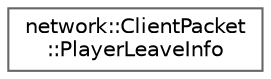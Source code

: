 digraph "Graphical Class Hierarchy"
{
 // LATEX_PDF_SIZE
  bgcolor="transparent";
  edge [fontname=Helvetica,fontsize=10,labelfontname=Helvetica,labelfontsize=10];
  node [fontname=Helvetica,fontsize=10,shape=box,height=0.2,width=0.4];
  rankdir="LR";
  Node0 [label="network::ClientPacket\l::PlayerLeaveInfo",height=0.2,width=0.4,color="grey40", fillcolor="white", style="filled",URL="$dc/d01/structnetwork_1_1_client_packet_1_1_player_leave_info.html",tooltip=" "];
}
